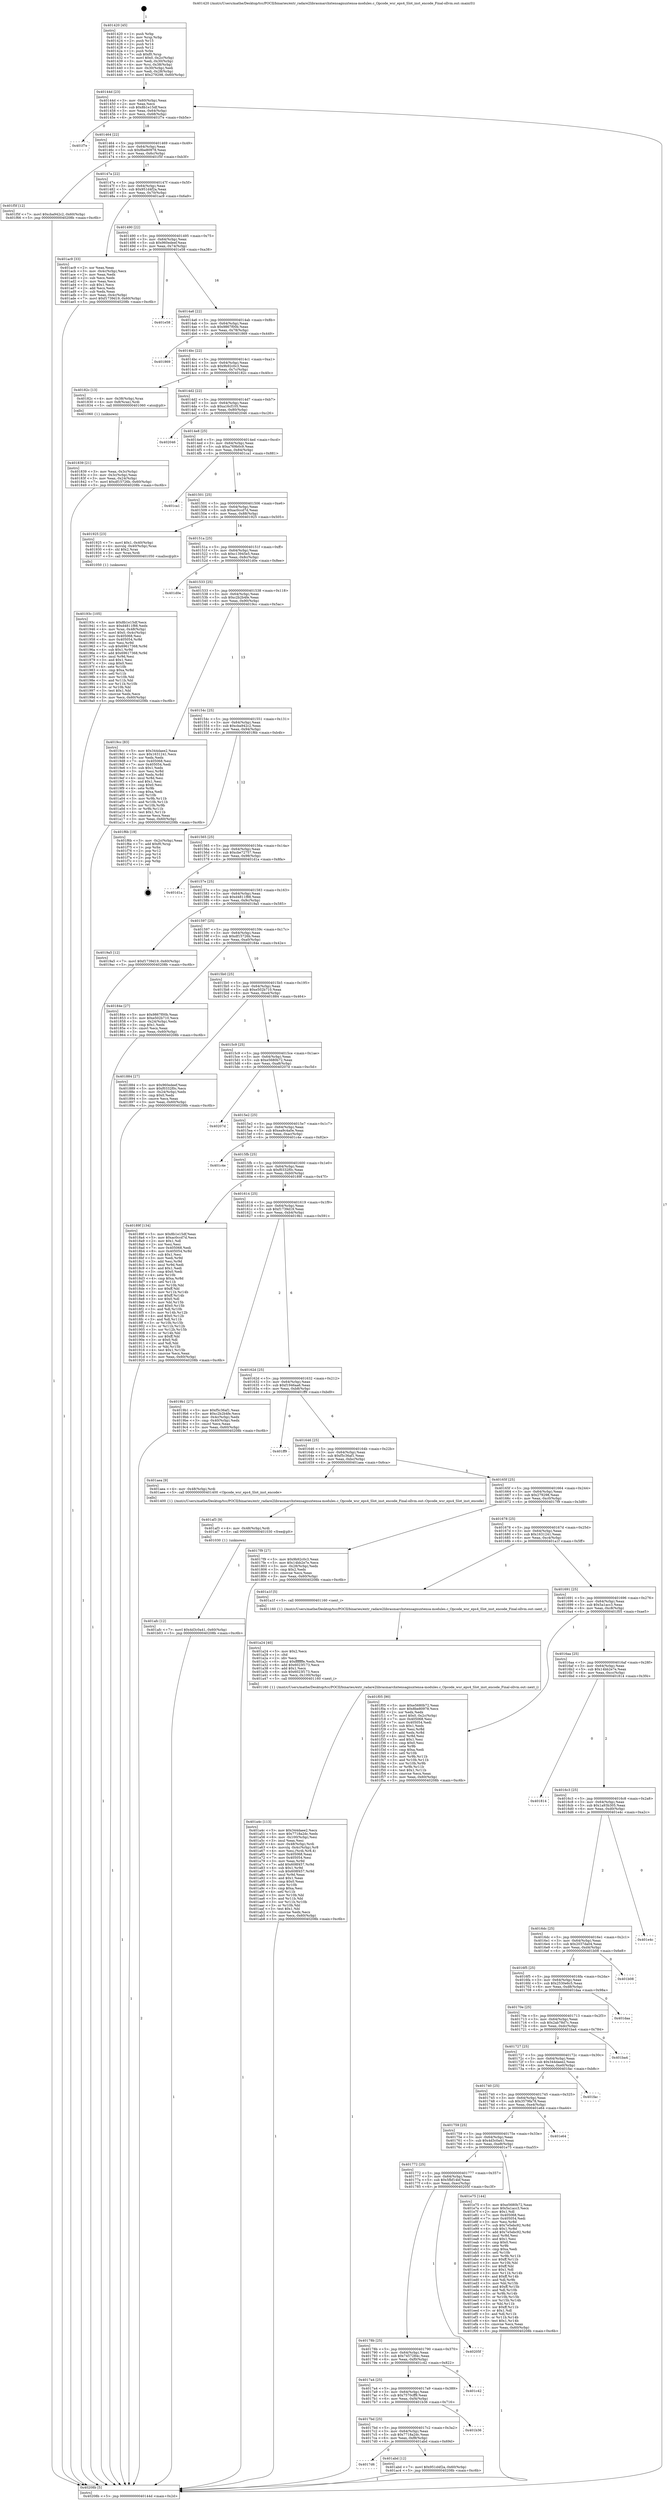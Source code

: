 digraph "0x401420" {
  label = "0x401420 (/mnt/c/Users/mathe/Desktop/tcc/POCII/binaries/extr_radare2librasmarchxtensagnuxtensa-modules.c_Opcode_wsr_eps4_Slot_inst_encode_Final-ollvm.out::main(0))"
  labelloc = "t"
  node[shape=record]

  Entry [label="",width=0.3,height=0.3,shape=circle,fillcolor=black,style=filled]
  "0x40144d" [label="{
     0x40144d [23]\l
     | [instrs]\l
     &nbsp;&nbsp;0x40144d \<+3\>: mov -0x60(%rbp),%eax\l
     &nbsp;&nbsp;0x401450 \<+2\>: mov %eax,%ecx\l
     &nbsp;&nbsp;0x401452 \<+6\>: sub $0x8b1e15df,%ecx\l
     &nbsp;&nbsp;0x401458 \<+3\>: mov %eax,-0x64(%rbp)\l
     &nbsp;&nbsp;0x40145b \<+3\>: mov %ecx,-0x68(%rbp)\l
     &nbsp;&nbsp;0x40145e \<+6\>: je 0000000000401f7e \<main+0xb5e\>\l
  }"]
  "0x401f7e" [label="{
     0x401f7e\l
  }", style=dashed]
  "0x401464" [label="{
     0x401464 [22]\l
     | [instrs]\l
     &nbsp;&nbsp;0x401464 \<+5\>: jmp 0000000000401469 \<main+0x49\>\l
     &nbsp;&nbsp;0x401469 \<+3\>: mov -0x64(%rbp),%eax\l
     &nbsp;&nbsp;0x40146c \<+5\>: sub $0x8be80978,%eax\l
     &nbsp;&nbsp;0x401471 \<+3\>: mov %eax,-0x6c(%rbp)\l
     &nbsp;&nbsp;0x401474 \<+6\>: je 0000000000401f5f \<main+0xb3f\>\l
  }"]
  Exit [label="",width=0.3,height=0.3,shape=circle,fillcolor=black,style=filled,peripheries=2]
  "0x401f5f" [label="{
     0x401f5f [12]\l
     | [instrs]\l
     &nbsp;&nbsp;0x401f5f \<+7\>: movl $0xcba942c2,-0x60(%rbp)\l
     &nbsp;&nbsp;0x401f66 \<+5\>: jmp 000000000040208b \<main+0xc6b\>\l
  }"]
  "0x40147a" [label="{
     0x40147a [22]\l
     | [instrs]\l
     &nbsp;&nbsp;0x40147a \<+5\>: jmp 000000000040147f \<main+0x5f\>\l
     &nbsp;&nbsp;0x40147f \<+3\>: mov -0x64(%rbp),%eax\l
     &nbsp;&nbsp;0x401482 \<+5\>: sub $0x951d4f2a,%eax\l
     &nbsp;&nbsp;0x401487 \<+3\>: mov %eax,-0x70(%rbp)\l
     &nbsp;&nbsp;0x40148a \<+6\>: je 0000000000401ac9 \<main+0x6a9\>\l
  }"]
  "0x401afc" [label="{
     0x401afc [12]\l
     | [instrs]\l
     &nbsp;&nbsp;0x401afc \<+7\>: movl $0x4d3c0a41,-0x60(%rbp)\l
     &nbsp;&nbsp;0x401b03 \<+5\>: jmp 000000000040208b \<main+0xc6b\>\l
  }"]
  "0x401ac9" [label="{
     0x401ac9 [33]\l
     | [instrs]\l
     &nbsp;&nbsp;0x401ac9 \<+2\>: xor %eax,%eax\l
     &nbsp;&nbsp;0x401acb \<+3\>: mov -0x4c(%rbp),%ecx\l
     &nbsp;&nbsp;0x401ace \<+2\>: mov %eax,%edx\l
     &nbsp;&nbsp;0x401ad0 \<+2\>: sub %ecx,%edx\l
     &nbsp;&nbsp;0x401ad2 \<+2\>: mov %eax,%ecx\l
     &nbsp;&nbsp;0x401ad4 \<+3\>: sub $0x1,%ecx\l
     &nbsp;&nbsp;0x401ad7 \<+2\>: add %ecx,%edx\l
     &nbsp;&nbsp;0x401ad9 \<+2\>: sub %edx,%eax\l
     &nbsp;&nbsp;0x401adb \<+3\>: mov %eax,-0x4c(%rbp)\l
     &nbsp;&nbsp;0x401ade \<+7\>: movl $0xf1739d19,-0x60(%rbp)\l
     &nbsp;&nbsp;0x401ae5 \<+5\>: jmp 000000000040208b \<main+0xc6b\>\l
  }"]
  "0x401490" [label="{
     0x401490 [22]\l
     | [instrs]\l
     &nbsp;&nbsp;0x401490 \<+5\>: jmp 0000000000401495 \<main+0x75\>\l
     &nbsp;&nbsp;0x401495 \<+3\>: mov -0x64(%rbp),%eax\l
     &nbsp;&nbsp;0x401498 \<+5\>: sub $0x960edeef,%eax\l
     &nbsp;&nbsp;0x40149d \<+3\>: mov %eax,-0x74(%rbp)\l
     &nbsp;&nbsp;0x4014a0 \<+6\>: je 0000000000401e58 \<main+0xa38\>\l
  }"]
  "0x401af3" [label="{
     0x401af3 [9]\l
     | [instrs]\l
     &nbsp;&nbsp;0x401af3 \<+4\>: mov -0x48(%rbp),%rdi\l
     &nbsp;&nbsp;0x401af7 \<+5\>: call 0000000000401030 \<free@plt\>\l
     | [calls]\l
     &nbsp;&nbsp;0x401030 \{1\} (unknown)\l
  }"]
  "0x401e58" [label="{
     0x401e58\l
  }", style=dashed]
  "0x4014a6" [label="{
     0x4014a6 [22]\l
     | [instrs]\l
     &nbsp;&nbsp;0x4014a6 \<+5\>: jmp 00000000004014ab \<main+0x8b\>\l
     &nbsp;&nbsp;0x4014ab \<+3\>: mov -0x64(%rbp),%eax\l
     &nbsp;&nbsp;0x4014ae \<+5\>: sub $0x9867f00b,%eax\l
     &nbsp;&nbsp;0x4014b3 \<+3\>: mov %eax,-0x78(%rbp)\l
     &nbsp;&nbsp;0x4014b6 \<+6\>: je 0000000000401869 \<main+0x449\>\l
  }"]
  "0x4017d6" [label="{
     0x4017d6\l
  }", style=dashed]
  "0x401869" [label="{
     0x401869\l
  }", style=dashed]
  "0x4014bc" [label="{
     0x4014bc [22]\l
     | [instrs]\l
     &nbsp;&nbsp;0x4014bc \<+5\>: jmp 00000000004014c1 \<main+0xa1\>\l
     &nbsp;&nbsp;0x4014c1 \<+3\>: mov -0x64(%rbp),%eax\l
     &nbsp;&nbsp;0x4014c4 \<+5\>: sub $0x9b92c0c3,%eax\l
     &nbsp;&nbsp;0x4014c9 \<+3\>: mov %eax,-0x7c(%rbp)\l
     &nbsp;&nbsp;0x4014cc \<+6\>: je 000000000040182c \<main+0x40c\>\l
  }"]
  "0x401abd" [label="{
     0x401abd [12]\l
     | [instrs]\l
     &nbsp;&nbsp;0x401abd \<+7\>: movl $0x951d4f2a,-0x60(%rbp)\l
     &nbsp;&nbsp;0x401ac4 \<+5\>: jmp 000000000040208b \<main+0xc6b\>\l
  }"]
  "0x40182c" [label="{
     0x40182c [13]\l
     | [instrs]\l
     &nbsp;&nbsp;0x40182c \<+4\>: mov -0x38(%rbp),%rax\l
     &nbsp;&nbsp;0x401830 \<+4\>: mov 0x8(%rax),%rdi\l
     &nbsp;&nbsp;0x401834 \<+5\>: call 0000000000401060 \<atoi@plt\>\l
     | [calls]\l
     &nbsp;&nbsp;0x401060 \{1\} (unknown)\l
  }"]
  "0x4014d2" [label="{
     0x4014d2 [22]\l
     | [instrs]\l
     &nbsp;&nbsp;0x4014d2 \<+5\>: jmp 00000000004014d7 \<main+0xb7\>\l
     &nbsp;&nbsp;0x4014d7 \<+3\>: mov -0x64(%rbp),%eax\l
     &nbsp;&nbsp;0x4014da \<+5\>: sub $0xa16cf105,%eax\l
     &nbsp;&nbsp;0x4014df \<+3\>: mov %eax,-0x80(%rbp)\l
     &nbsp;&nbsp;0x4014e2 \<+6\>: je 0000000000402046 \<main+0xc26\>\l
  }"]
  "0x4017bd" [label="{
     0x4017bd [25]\l
     | [instrs]\l
     &nbsp;&nbsp;0x4017bd \<+5\>: jmp 00000000004017c2 \<main+0x3a2\>\l
     &nbsp;&nbsp;0x4017c2 \<+3\>: mov -0x64(%rbp),%eax\l
     &nbsp;&nbsp;0x4017c5 \<+5\>: sub $0x7718a2dc,%eax\l
     &nbsp;&nbsp;0x4017ca \<+6\>: mov %eax,-0xf8(%rbp)\l
     &nbsp;&nbsp;0x4017d0 \<+6\>: je 0000000000401abd \<main+0x69d\>\l
  }"]
  "0x402046" [label="{
     0x402046\l
  }", style=dashed]
  "0x4014e8" [label="{
     0x4014e8 [25]\l
     | [instrs]\l
     &nbsp;&nbsp;0x4014e8 \<+5\>: jmp 00000000004014ed \<main+0xcd\>\l
     &nbsp;&nbsp;0x4014ed \<+3\>: mov -0x64(%rbp),%eax\l
     &nbsp;&nbsp;0x4014f0 \<+5\>: sub $0xa769b0c9,%eax\l
     &nbsp;&nbsp;0x4014f5 \<+6\>: mov %eax,-0x84(%rbp)\l
     &nbsp;&nbsp;0x4014fb \<+6\>: je 0000000000401ca1 \<main+0x881\>\l
  }"]
  "0x401b36" [label="{
     0x401b36\l
  }", style=dashed]
  "0x401ca1" [label="{
     0x401ca1\l
  }", style=dashed]
  "0x401501" [label="{
     0x401501 [25]\l
     | [instrs]\l
     &nbsp;&nbsp;0x401501 \<+5\>: jmp 0000000000401506 \<main+0xe6\>\l
     &nbsp;&nbsp;0x401506 \<+3\>: mov -0x64(%rbp),%eax\l
     &nbsp;&nbsp;0x401509 \<+5\>: sub $0xac0ccd7d,%eax\l
     &nbsp;&nbsp;0x40150e \<+6\>: mov %eax,-0x88(%rbp)\l
     &nbsp;&nbsp;0x401514 \<+6\>: je 0000000000401925 \<main+0x505\>\l
  }"]
  "0x4017a4" [label="{
     0x4017a4 [25]\l
     | [instrs]\l
     &nbsp;&nbsp;0x4017a4 \<+5\>: jmp 00000000004017a9 \<main+0x389\>\l
     &nbsp;&nbsp;0x4017a9 \<+3\>: mov -0x64(%rbp),%eax\l
     &nbsp;&nbsp;0x4017ac \<+5\>: sub $0x7570cff9,%eax\l
     &nbsp;&nbsp;0x4017b1 \<+6\>: mov %eax,-0xf4(%rbp)\l
     &nbsp;&nbsp;0x4017b7 \<+6\>: je 0000000000401b36 \<main+0x716\>\l
  }"]
  "0x401925" [label="{
     0x401925 [23]\l
     | [instrs]\l
     &nbsp;&nbsp;0x401925 \<+7\>: movl $0x1,-0x40(%rbp)\l
     &nbsp;&nbsp;0x40192c \<+4\>: movslq -0x40(%rbp),%rax\l
     &nbsp;&nbsp;0x401930 \<+4\>: shl $0x2,%rax\l
     &nbsp;&nbsp;0x401934 \<+3\>: mov %rax,%rdi\l
     &nbsp;&nbsp;0x401937 \<+5\>: call 0000000000401050 \<malloc@plt\>\l
     | [calls]\l
     &nbsp;&nbsp;0x401050 \{1\} (unknown)\l
  }"]
  "0x40151a" [label="{
     0x40151a [25]\l
     | [instrs]\l
     &nbsp;&nbsp;0x40151a \<+5\>: jmp 000000000040151f \<main+0xff\>\l
     &nbsp;&nbsp;0x40151f \<+3\>: mov -0x64(%rbp),%eax\l
     &nbsp;&nbsp;0x401522 \<+5\>: sub $0xc13945e5,%eax\l
     &nbsp;&nbsp;0x401527 \<+6\>: mov %eax,-0x8c(%rbp)\l
     &nbsp;&nbsp;0x40152d \<+6\>: je 0000000000401d0e \<main+0x8ee\>\l
  }"]
  "0x401c42" [label="{
     0x401c42\l
  }", style=dashed]
  "0x401d0e" [label="{
     0x401d0e\l
  }", style=dashed]
  "0x401533" [label="{
     0x401533 [25]\l
     | [instrs]\l
     &nbsp;&nbsp;0x401533 \<+5\>: jmp 0000000000401538 \<main+0x118\>\l
     &nbsp;&nbsp;0x401538 \<+3\>: mov -0x64(%rbp),%eax\l
     &nbsp;&nbsp;0x40153b \<+5\>: sub $0xc2b2b4fe,%eax\l
     &nbsp;&nbsp;0x401540 \<+6\>: mov %eax,-0x90(%rbp)\l
     &nbsp;&nbsp;0x401546 \<+6\>: je 00000000004019cc \<main+0x5ac\>\l
  }"]
  "0x40178b" [label="{
     0x40178b [25]\l
     | [instrs]\l
     &nbsp;&nbsp;0x40178b \<+5\>: jmp 0000000000401790 \<main+0x370\>\l
     &nbsp;&nbsp;0x401790 \<+3\>: mov -0x64(%rbp),%eax\l
     &nbsp;&nbsp;0x401793 \<+5\>: sub $0x7457284c,%eax\l
     &nbsp;&nbsp;0x401798 \<+6\>: mov %eax,-0xf0(%rbp)\l
     &nbsp;&nbsp;0x40179e \<+6\>: je 0000000000401c42 \<main+0x822\>\l
  }"]
  "0x4019cc" [label="{
     0x4019cc [83]\l
     | [instrs]\l
     &nbsp;&nbsp;0x4019cc \<+5\>: mov $0x344daee2,%eax\l
     &nbsp;&nbsp;0x4019d1 \<+5\>: mov $0x1631241,%ecx\l
     &nbsp;&nbsp;0x4019d6 \<+2\>: xor %edx,%edx\l
     &nbsp;&nbsp;0x4019d8 \<+7\>: mov 0x405068,%esi\l
     &nbsp;&nbsp;0x4019df \<+7\>: mov 0x405054,%edi\l
     &nbsp;&nbsp;0x4019e6 \<+3\>: sub $0x1,%edx\l
     &nbsp;&nbsp;0x4019e9 \<+3\>: mov %esi,%r8d\l
     &nbsp;&nbsp;0x4019ec \<+3\>: add %edx,%r8d\l
     &nbsp;&nbsp;0x4019ef \<+4\>: imul %r8d,%esi\l
     &nbsp;&nbsp;0x4019f3 \<+3\>: and $0x1,%esi\l
     &nbsp;&nbsp;0x4019f6 \<+3\>: cmp $0x0,%esi\l
     &nbsp;&nbsp;0x4019f9 \<+4\>: sete %r9b\l
     &nbsp;&nbsp;0x4019fd \<+3\>: cmp $0xa,%edi\l
     &nbsp;&nbsp;0x401a00 \<+4\>: setl %r10b\l
     &nbsp;&nbsp;0x401a04 \<+3\>: mov %r9b,%r11b\l
     &nbsp;&nbsp;0x401a07 \<+3\>: and %r10b,%r11b\l
     &nbsp;&nbsp;0x401a0a \<+3\>: xor %r10b,%r9b\l
     &nbsp;&nbsp;0x401a0d \<+3\>: or %r9b,%r11b\l
     &nbsp;&nbsp;0x401a10 \<+4\>: test $0x1,%r11b\l
     &nbsp;&nbsp;0x401a14 \<+3\>: cmovne %ecx,%eax\l
     &nbsp;&nbsp;0x401a17 \<+3\>: mov %eax,-0x60(%rbp)\l
     &nbsp;&nbsp;0x401a1a \<+5\>: jmp 000000000040208b \<main+0xc6b\>\l
  }"]
  "0x40154c" [label="{
     0x40154c [25]\l
     | [instrs]\l
     &nbsp;&nbsp;0x40154c \<+5\>: jmp 0000000000401551 \<main+0x131\>\l
     &nbsp;&nbsp;0x401551 \<+3\>: mov -0x64(%rbp),%eax\l
     &nbsp;&nbsp;0x401554 \<+5\>: sub $0xcba942c2,%eax\l
     &nbsp;&nbsp;0x401559 \<+6\>: mov %eax,-0x94(%rbp)\l
     &nbsp;&nbsp;0x40155f \<+6\>: je 0000000000401f6b \<main+0xb4b\>\l
  }"]
  "0x40205f" [label="{
     0x40205f\l
  }", style=dashed]
  "0x401f6b" [label="{
     0x401f6b [19]\l
     | [instrs]\l
     &nbsp;&nbsp;0x401f6b \<+3\>: mov -0x2c(%rbp),%eax\l
     &nbsp;&nbsp;0x401f6e \<+7\>: add $0xf0,%rsp\l
     &nbsp;&nbsp;0x401f75 \<+1\>: pop %rbx\l
     &nbsp;&nbsp;0x401f76 \<+2\>: pop %r12\l
     &nbsp;&nbsp;0x401f78 \<+2\>: pop %r14\l
     &nbsp;&nbsp;0x401f7a \<+2\>: pop %r15\l
     &nbsp;&nbsp;0x401f7c \<+1\>: pop %rbp\l
     &nbsp;&nbsp;0x401f7d \<+1\>: ret\l
  }"]
  "0x401565" [label="{
     0x401565 [25]\l
     | [instrs]\l
     &nbsp;&nbsp;0x401565 \<+5\>: jmp 000000000040156a \<main+0x14a\>\l
     &nbsp;&nbsp;0x40156a \<+3\>: mov -0x64(%rbp),%eax\l
     &nbsp;&nbsp;0x40156d \<+5\>: sub $0xcbe72757,%eax\l
     &nbsp;&nbsp;0x401572 \<+6\>: mov %eax,-0x98(%rbp)\l
     &nbsp;&nbsp;0x401578 \<+6\>: je 0000000000401d1a \<main+0x8fa\>\l
  }"]
  "0x401772" [label="{
     0x401772 [25]\l
     | [instrs]\l
     &nbsp;&nbsp;0x401772 \<+5\>: jmp 0000000000401777 \<main+0x357\>\l
     &nbsp;&nbsp;0x401777 \<+3\>: mov -0x64(%rbp),%eax\l
     &nbsp;&nbsp;0x40177a \<+5\>: sub $0x5fbf14bf,%eax\l
     &nbsp;&nbsp;0x40177f \<+6\>: mov %eax,-0xec(%rbp)\l
     &nbsp;&nbsp;0x401785 \<+6\>: je 000000000040205f \<main+0xc3f\>\l
  }"]
  "0x401d1a" [label="{
     0x401d1a\l
  }", style=dashed]
  "0x40157e" [label="{
     0x40157e [25]\l
     | [instrs]\l
     &nbsp;&nbsp;0x40157e \<+5\>: jmp 0000000000401583 \<main+0x163\>\l
     &nbsp;&nbsp;0x401583 \<+3\>: mov -0x64(%rbp),%eax\l
     &nbsp;&nbsp;0x401586 \<+5\>: sub $0xd4811f88,%eax\l
     &nbsp;&nbsp;0x40158b \<+6\>: mov %eax,-0x9c(%rbp)\l
     &nbsp;&nbsp;0x401591 \<+6\>: je 00000000004019a5 \<main+0x585\>\l
  }"]
  "0x401e75" [label="{
     0x401e75 [144]\l
     | [instrs]\l
     &nbsp;&nbsp;0x401e75 \<+5\>: mov $0xe5680b72,%eax\l
     &nbsp;&nbsp;0x401e7a \<+5\>: mov $0x5a1acc3,%ecx\l
     &nbsp;&nbsp;0x401e7f \<+2\>: mov $0x1,%dl\l
     &nbsp;&nbsp;0x401e81 \<+7\>: mov 0x405068,%esi\l
     &nbsp;&nbsp;0x401e88 \<+7\>: mov 0x405054,%edi\l
     &nbsp;&nbsp;0x401e8f \<+3\>: mov %esi,%r8d\l
     &nbsp;&nbsp;0x401e92 \<+7\>: sub $0x7e5ebc92,%r8d\l
     &nbsp;&nbsp;0x401e99 \<+4\>: sub $0x1,%r8d\l
     &nbsp;&nbsp;0x401e9d \<+7\>: add $0x7e5ebc92,%r8d\l
     &nbsp;&nbsp;0x401ea4 \<+4\>: imul %r8d,%esi\l
     &nbsp;&nbsp;0x401ea8 \<+3\>: and $0x1,%esi\l
     &nbsp;&nbsp;0x401eab \<+3\>: cmp $0x0,%esi\l
     &nbsp;&nbsp;0x401eae \<+4\>: sete %r9b\l
     &nbsp;&nbsp;0x401eb2 \<+3\>: cmp $0xa,%edi\l
     &nbsp;&nbsp;0x401eb5 \<+4\>: setl %r10b\l
     &nbsp;&nbsp;0x401eb9 \<+3\>: mov %r9b,%r11b\l
     &nbsp;&nbsp;0x401ebc \<+4\>: xor $0xff,%r11b\l
     &nbsp;&nbsp;0x401ec0 \<+3\>: mov %r10b,%bl\l
     &nbsp;&nbsp;0x401ec3 \<+3\>: xor $0xff,%bl\l
     &nbsp;&nbsp;0x401ec6 \<+3\>: xor $0x1,%dl\l
     &nbsp;&nbsp;0x401ec9 \<+3\>: mov %r11b,%r14b\l
     &nbsp;&nbsp;0x401ecc \<+4\>: and $0xff,%r14b\l
     &nbsp;&nbsp;0x401ed0 \<+3\>: and %dl,%r9b\l
     &nbsp;&nbsp;0x401ed3 \<+3\>: mov %bl,%r15b\l
     &nbsp;&nbsp;0x401ed6 \<+4\>: and $0xff,%r15b\l
     &nbsp;&nbsp;0x401eda \<+3\>: and %dl,%r10b\l
     &nbsp;&nbsp;0x401edd \<+3\>: or %r9b,%r14b\l
     &nbsp;&nbsp;0x401ee0 \<+3\>: or %r10b,%r15b\l
     &nbsp;&nbsp;0x401ee3 \<+3\>: xor %r15b,%r14b\l
     &nbsp;&nbsp;0x401ee6 \<+3\>: or %bl,%r11b\l
     &nbsp;&nbsp;0x401ee9 \<+4\>: xor $0xff,%r11b\l
     &nbsp;&nbsp;0x401eed \<+3\>: or $0x1,%dl\l
     &nbsp;&nbsp;0x401ef0 \<+3\>: and %dl,%r11b\l
     &nbsp;&nbsp;0x401ef3 \<+3\>: or %r11b,%r14b\l
     &nbsp;&nbsp;0x401ef6 \<+4\>: test $0x1,%r14b\l
     &nbsp;&nbsp;0x401efa \<+3\>: cmovne %ecx,%eax\l
     &nbsp;&nbsp;0x401efd \<+3\>: mov %eax,-0x60(%rbp)\l
     &nbsp;&nbsp;0x401f00 \<+5\>: jmp 000000000040208b \<main+0xc6b\>\l
  }"]
  "0x4019a5" [label="{
     0x4019a5 [12]\l
     | [instrs]\l
     &nbsp;&nbsp;0x4019a5 \<+7\>: movl $0xf1739d19,-0x60(%rbp)\l
     &nbsp;&nbsp;0x4019ac \<+5\>: jmp 000000000040208b \<main+0xc6b\>\l
  }"]
  "0x401597" [label="{
     0x401597 [25]\l
     | [instrs]\l
     &nbsp;&nbsp;0x401597 \<+5\>: jmp 000000000040159c \<main+0x17c\>\l
     &nbsp;&nbsp;0x40159c \<+3\>: mov -0x64(%rbp),%eax\l
     &nbsp;&nbsp;0x40159f \<+5\>: sub $0xdf15726b,%eax\l
     &nbsp;&nbsp;0x4015a4 \<+6\>: mov %eax,-0xa0(%rbp)\l
     &nbsp;&nbsp;0x4015aa \<+6\>: je 000000000040184e \<main+0x42e\>\l
  }"]
  "0x401759" [label="{
     0x401759 [25]\l
     | [instrs]\l
     &nbsp;&nbsp;0x401759 \<+5\>: jmp 000000000040175e \<main+0x33e\>\l
     &nbsp;&nbsp;0x40175e \<+3\>: mov -0x64(%rbp),%eax\l
     &nbsp;&nbsp;0x401761 \<+5\>: sub $0x4d3c0a41,%eax\l
     &nbsp;&nbsp;0x401766 \<+6\>: mov %eax,-0xe8(%rbp)\l
     &nbsp;&nbsp;0x40176c \<+6\>: je 0000000000401e75 \<main+0xa55\>\l
  }"]
  "0x40184e" [label="{
     0x40184e [27]\l
     | [instrs]\l
     &nbsp;&nbsp;0x40184e \<+5\>: mov $0x9867f00b,%eax\l
     &nbsp;&nbsp;0x401853 \<+5\>: mov $0xe502b710,%ecx\l
     &nbsp;&nbsp;0x401858 \<+3\>: mov -0x24(%rbp),%edx\l
     &nbsp;&nbsp;0x40185b \<+3\>: cmp $0x1,%edx\l
     &nbsp;&nbsp;0x40185e \<+3\>: cmovl %ecx,%eax\l
     &nbsp;&nbsp;0x401861 \<+3\>: mov %eax,-0x60(%rbp)\l
     &nbsp;&nbsp;0x401864 \<+5\>: jmp 000000000040208b \<main+0xc6b\>\l
  }"]
  "0x4015b0" [label="{
     0x4015b0 [25]\l
     | [instrs]\l
     &nbsp;&nbsp;0x4015b0 \<+5\>: jmp 00000000004015b5 \<main+0x195\>\l
     &nbsp;&nbsp;0x4015b5 \<+3\>: mov -0x64(%rbp),%eax\l
     &nbsp;&nbsp;0x4015b8 \<+5\>: sub $0xe502b710,%eax\l
     &nbsp;&nbsp;0x4015bd \<+6\>: mov %eax,-0xa4(%rbp)\l
     &nbsp;&nbsp;0x4015c3 \<+6\>: je 0000000000401884 \<main+0x464\>\l
  }"]
  "0x401e64" [label="{
     0x401e64\l
  }", style=dashed]
  "0x401884" [label="{
     0x401884 [27]\l
     | [instrs]\l
     &nbsp;&nbsp;0x401884 \<+5\>: mov $0x960edeef,%eax\l
     &nbsp;&nbsp;0x401889 \<+5\>: mov $0xf0332f0c,%ecx\l
     &nbsp;&nbsp;0x40188e \<+3\>: mov -0x24(%rbp),%edx\l
     &nbsp;&nbsp;0x401891 \<+3\>: cmp $0x0,%edx\l
     &nbsp;&nbsp;0x401894 \<+3\>: cmove %ecx,%eax\l
     &nbsp;&nbsp;0x401897 \<+3\>: mov %eax,-0x60(%rbp)\l
     &nbsp;&nbsp;0x40189a \<+5\>: jmp 000000000040208b \<main+0xc6b\>\l
  }"]
  "0x4015c9" [label="{
     0x4015c9 [25]\l
     | [instrs]\l
     &nbsp;&nbsp;0x4015c9 \<+5\>: jmp 00000000004015ce \<main+0x1ae\>\l
     &nbsp;&nbsp;0x4015ce \<+3\>: mov -0x64(%rbp),%eax\l
     &nbsp;&nbsp;0x4015d1 \<+5\>: sub $0xe5680b72,%eax\l
     &nbsp;&nbsp;0x4015d6 \<+6\>: mov %eax,-0xa8(%rbp)\l
     &nbsp;&nbsp;0x4015dc \<+6\>: je 000000000040207d \<main+0xc5d\>\l
  }"]
  "0x401740" [label="{
     0x401740 [25]\l
     | [instrs]\l
     &nbsp;&nbsp;0x401740 \<+5\>: jmp 0000000000401745 \<main+0x325\>\l
     &nbsp;&nbsp;0x401745 \<+3\>: mov -0x64(%rbp),%eax\l
     &nbsp;&nbsp;0x401748 \<+5\>: sub $0x3579fa78,%eax\l
     &nbsp;&nbsp;0x40174d \<+6\>: mov %eax,-0xe4(%rbp)\l
     &nbsp;&nbsp;0x401753 \<+6\>: je 0000000000401e64 \<main+0xa44\>\l
  }"]
  "0x40207d" [label="{
     0x40207d\l
  }", style=dashed]
  "0x4015e2" [label="{
     0x4015e2 [25]\l
     | [instrs]\l
     &nbsp;&nbsp;0x4015e2 \<+5\>: jmp 00000000004015e7 \<main+0x1c7\>\l
     &nbsp;&nbsp;0x4015e7 \<+3\>: mov -0x64(%rbp),%eax\l
     &nbsp;&nbsp;0x4015ea \<+5\>: sub $0xea9c4a0e,%eax\l
     &nbsp;&nbsp;0x4015ef \<+6\>: mov %eax,-0xac(%rbp)\l
     &nbsp;&nbsp;0x4015f5 \<+6\>: je 0000000000401c4e \<main+0x82e\>\l
  }"]
  "0x401fac" [label="{
     0x401fac\l
  }", style=dashed]
  "0x401c4e" [label="{
     0x401c4e\l
  }", style=dashed]
  "0x4015fb" [label="{
     0x4015fb [25]\l
     | [instrs]\l
     &nbsp;&nbsp;0x4015fb \<+5\>: jmp 0000000000401600 \<main+0x1e0\>\l
     &nbsp;&nbsp;0x401600 \<+3\>: mov -0x64(%rbp),%eax\l
     &nbsp;&nbsp;0x401603 \<+5\>: sub $0xf0332f0c,%eax\l
     &nbsp;&nbsp;0x401608 \<+6\>: mov %eax,-0xb0(%rbp)\l
     &nbsp;&nbsp;0x40160e \<+6\>: je 000000000040189f \<main+0x47f\>\l
  }"]
  "0x401727" [label="{
     0x401727 [25]\l
     | [instrs]\l
     &nbsp;&nbsp;0x401727 \<+5\>: jmp 000000000040172c \<main+0x30c\>\l
     &nbsp;&nbsp;0x40172c \<+3\>: mov -0x64(%rbp),%eax\l
     &nbsp;&nbsp;0x40172f \<+5\>: sub $0x344daee2,%eax\l
     &nbsp;&nbsp;0x401734 \<+6\>: mov %eax,-0xe0(%rbp)\l
     &nbsp;&nbsp;0x40173a \<+6\>: je 0000000000401fac \<main+0xb8c\>\l
  }"]
  "0x40189f" [label="{
     0x40189f [134]\l
     | [instrs]\l
     &nbsp;&nbsp;0x40189f \<+5\>: mov $0x8b1e15df,%eax\l
     &nbsp;&nbsp;0x4018a4 \<+5\>: mov $0xac0ccd7d,%ecx\l
     &nbsp;&nbsp;0x4018a9 \<+2\>: mov $0x1,%dl\l
     &nbsp;&nbsp;0x4018ab \<+2\>: xor %esi,%esi\l
     &nbsp;&nbsp;0x4018ad \<+7\>: mov 0x405068,%edi\l
     &nbsp;&nbsp;0x4018b4 \<+8\>: mov 0x405054,%r8d\l
     &nbsp;&nbsp;0x4018bc \<+3\>: sub $0x1,%esi\l
     &nbsp;&nbsp;0x4018bf \<+3\>: mov %edi,%r9d\l
     &nbsp;&nbsp;0x4018c2 \<+3\>: add %esi,%r9d\l
     &nbsp;&nbsp;0x4018c5 \<+4\>: imul %r9d,%edi\l
     &nbsp;&nbsp;0x4018c9 \<+3\>: and $0x1,%edi\l
     &nbsp;&nbsp;0x4018cc \<+3\>: cmp $0x0,%edi\l
     &nbsp;&nbsp;0x4018cf \<+4\>: sete %r10b\l
     &nbsp;&nbsp;0x4018d3 \<+4\>: cmp $0xa,%r8d\l
     &nbsp;&nbsp;0x4018d7 \<+4\>: setl %r11b\l
     &nbsp;&nbsp;0x4018db \<+3\>: mov %r10b,%bl\l
     &nbsp;&nbsp;0x4018de \<+3\>: xor $0xff,%bl\l
     &nbsp;&nbsp;0x4018e1 \<+3\>: mov %r11b,%r14b\l
     &nbsp;&nbsp;0x4018e4 \<+4\>: xor $0xff,%r14b\l
     &nbsp;&nbsp;0x4018e8 \<+3\>: xor $0x0,%dl\l
     &nbsp;&nbsp;0x4018eb \<+3\>: mov %bl,%r15b\l
     &nbsp;&nbsp;0x4018ee \<+4\>: and $0x0,%r15b\l
     &nbsp;&nbsp;0x4018f2 \<+3\>: and %dl,%r10b\l
     &nbsp;&nbsp;0x4018f5 \<+3\>: mov %r14b,%r12b\l
     &nbsp;&nbsp;0x4018f8 \<+4\>: and $0x0,%r12b\l
     &nbsp;&nbsp;0x4018fc \<+3\>: and %dl,%r11b\l
     &nbsp;&nbsp;0x4018ff \<+3\>: or %r10b,%r15b\l
     &nbsp;&nbsp;0x401902 \<+3\>: or %r11b,%r12b\l
     &nbsp;&nbsp;0x401905 \<+3\>: xor %r12b,%r15b\l
     &nbsp;&nbsp;0x401908 \<+3\>: or %r14b,%bl\l
     &nbsp;&nbsp;0x40190b \<+3\>: xor $0xff,%bl\l
     &nbsp;&nbsp;0x40190e \<+3\>: or $0x0,%dl\l
     &nbsp;&nbsp;0x401911 \<+2\>: and %dl,%bl\l
     &nbsp;&nbsp;0x401913 \<+3\>: or %bl,%r15b\l
     &nbsp;&nbsp;0x401916 \<+4\>: test $0x1,%r15b\l
     &nbsp;&nbsp;0x40191a \<+3\>: cmovne %ecx,%eax\l
     &nbsp;&nbsp;0x40191d \<+3\>: mov %eax,-0x60(%rbp)\l
     &nbsp;&nbsp;0x401920 \<+5\>: jmp 000000000040208b \<main+0xc6b\>\l
  }"]
  "0x401614" [label="{
     0x401614 [25]\l
     | [instrs]\l
     &nbsp;&nbsp;0x401614 \<+5\>: jmp 0000000000401619 \<main+0x1f9\>\l
     &nbsp;&nbsp;0x401619 \<+3\>: mov -0x64(%rbp),%eax\l
     &nbsp;&nbsp;0x40161c \<+5\>: sub $0xf1739d19,%eax\l
     &nbsp;&nbsp;0x401621 \<+6\>: mov %eax,-0xb4(%rbp)\l
     &nbsp;&nbsp;0x401627 \<+6\>: je 00000000004019b1 \<main+0x591\>\l
  }"]
  "0x401ba4" [label="{
     0x401ba4\l
  }", style=dashed]
  "0x4019b1" [label="{
     0x4019b1 [27]\l
     | [instrs]\l
     &nbsp;&nbsp;0x4019b1 \<+5\>: mov $0xf5c36af1,%eax\l
     &nbsp;&nbsp;0x4019b6 \<+5\>: mov $0xc2b2b4fe,%ecx\l
     &nbsp;&nbsp;0x4019bb \<+3\>: mov -0x4c(%rbp),%edx\l
     &nbsp;&nbsp;0x4019be \<+3\>: cmp -0x40(%rbp),%edx\l
     &nbsp;&nbsp;0x4019c1 \<+3\>: cmovl %ecx,%eax\l
     &nbsp;&nbsp;0x4019c4 \<+3\>: mov %eax,-0x60(%rbp)\l
     &nbsp;&nbsp;0x4019c7 \<+5\>: jmp 000000000040208b \<main+0xc6b\>\l
  }"]
  "0x40162d" [label="{
     0x40162d [25]\l
     | [instrs]\l
     &nbsp;&nbsp;0x40162d \<+5\>: jmp 0000000000401632 \<main+0x212\>\l
     &nbsp;&nbsp;0x401632 \<+3\>: mov -0x64(%rbp),%eax\l
     &nbsp;&nbsp;0x401635 \<+5\>: sub $0xf1946aa6,%eax\l
     &nbsp;&nbsp;0x40163a \<+6\>: mov %eax,-0xb8(%rbp)\l
     &nbsp;&nbsp;0x401640 \<+6\>: je 0000000000401ff9 \<main+0xbd9\>\l
  }"]
  "0x40170e" [label="{
     0x40170e [25]\l
     | [instrs]\l
     &nbsp;&nbsp;0x40170e \<+5\>: jmp 0000000000401713 \<main+0x2f3\>\l
     &nbsp;&nbsp;0x401713 \<+3\>: mov -0x64(%rbp),%eax\l
     &nbsp;&nbsp;0x401716 \<+5\>: sub $0x2ab78d7c,%eax\l
     &nbsp;&nbsp;0x40171b \<+6\>: mov %eax,-0xdc(%rbp)\l
     &nbsp;&nbsp;0x401721 \<+6\>: je 0000000000401ba4 \<main+0x784\>\l
  }"]
  "0x401ff9" [label="{
     0x401ff9\l
  }", style=dashed]
  "0x401646" [label="{
     0x401646 [25]\l
     | [instrs]\l
     &nbsp;&nbsp;0x401646 \<+5\>: jmp 000000000040164b \<main+0x22b\>\l
     &nbsp;&nbsp;0x40164b \<+3\>: mov -0x64(%rbp),%eax\l
     &nbsp;&nbsp;0x40164e \<+5\>: sub $0xf5c36af1,%eax\l
     &nbsp;&nbsp;0x401653 \<+6\>: mov %eax,-0xbc(%rbp)\l
     &nbsp;&nbsp;0x401659 \<+6\>: je 0000000000401aea \<main+0x6ca\>\l
  }"]
  "0x401daa" [label="{
     0x401daa\l
  }", style=dashed]
  "0x401aea" [label="{
     0x401aea [9]\l
     | [instrs]\l
     &nbsp;&nbsp;0x401aea \<+4\>: mov -0x48(%rbp),%rdi\l
     &nbsp;&nbsp;0x401aee \<+5\>: call 0000000000401400 \<Opcode_wsr_eps4_Slot_inst_encode\>\l
     | [calls]\l
     &nbsp;&nbsp;0x401400 \{1\} (/mnt/c/Users/mathe/Desktop/tcc/POCII/binaries/extr_radare2librasmarchxtensagnuxtensa-modules.c_Opcode_wsr_eps4_Slot_inst_encode_Final-ollvm.out::Opcode_wsr_eps4_Slot_inst_encode)\l
  }"]
  "0x40165f" [label="{
     0x40165f [25]\l
     | [instrs]\l
     &nbsp;&nbsp;0x40165f \<+5\>: jmp 0000000000401664 \<main+0x244\>\l
     &nbsp;&nbsp;0x401664 \<+3\>: mov -0x64(%rbp),%eax\l
     &nbsp;&nbsp;0x401667 \<+5\>: sub $0x279298,%eax\l
     &nbsp;&nbsp;0x40166c \<+6\>: mov %eax,-0xc0(%rbp)\l
     &nbsp;&nbsp;0x401672 \<+6\>: je 00000000004017f9 \<main+0x3d9\>\l
  }"]
  "0x4016f5" [label="{
     0x4016f5 [25]\l
     | [instrs]\l
     &nbsp;&nbsp;0x4016f5 \<+5\>: jmp 00000000004016fa \<main+0x2da\>\l
     &nbsp;&nbsp;0x4016fa \<+3\>: mov -0x64(%rbp),%eax\l
     &nbsp;&nbsp;0x4016fd \<+5\>: sub $0x2530e6c5,%eax\l
     &nbsp;&nbsp;0x401702 \<+6\>: mov %eax,-0xd8(%rbp)\l
     &nbsp;&nbsp;0x401708 \<+6\>: je 0000000000401daa \<main+0x98a\>\l
  }"]
  "0x4017f9" [label="{
     0x4017f9 [27]\l
     | [instrs]\l
     &nbsp;&nbsp;0x4017f9 \<+5\>: mov $0x9b92c0c3,%eax\l
     &nbsp;&nbsp;0x4017fe \<+5\>: mov $0x14bb2e7e,%ecx\l
     &nbsp;&nbsp;0x401803 \<+3\>: mov -0x28(%rbp),%edx\l
     &nbsp;&nbsp;0x401806 \<+3\>: cmp $0x2,%edx\l
     &nbsp;&nbsp;0x401809 \<+3\>: cmovne %ecx,%eax\l
     &nbsp;&nbsp;0x40180c \<+3\>: mov %eax,-0x60(%rbp)\l
     &nbsp;&nbsp;0x40180f \<+5\>: jmp 000000000040208b \<main+0xc6b\>\l
  }"]
  "0x401678" [label="{
     0x401678 [25]\l
     | [instrs]\l
     &nbsp;&nbsp;0x401678 \<+5\>: jmp 000000000040167d \<main+0x25d\>\l
     &nbsp;&nbsp;0x40167d \<+3\>: mov -0x64(%rbp),%eax\l
     &nbsp;&nbsp;0x401680 \<+5\>: sub $0x1631241,%eax\l
     &nbsp;&nbsp;0x401685 \<+6\>: mov %eax,-0xc4(%rbp)\l
     &nbsp;&nbsp;0x40168b \<+6\>: je 0000000000401a1f \<main+0x5ff\>\l
  }"]
  "0x40208b" [label="{
     0x40208b [5]\l
     | [instrs]\l
     &nbsp;&nbsp;0x40208b \<+5\>: jmp 000000000040144d \<main+0x2d\>\l
  }"]
  "0x401420" [label="{
     0x401420 [45]\l
     | [instrs]\l
     &nbsp;&nbsp;0x401420 \<+1\>: push %rbp\l
     &nbsp;&nbsp;0x401421 \<+3\>: mov %rsp,%rbp\l
     &nbsp;&nbsp;0x401424 \<+2\>: push %r15\l
     &nbsp;&nbsp;0x401426 \<+2\>: push %r14\l
     &nbsp;&nbsp;0x401428 \<+2\>: push %r12\l
     &nbsp;&nbsp;0x40142a \<+1\>: push %rbx\l
     &nbsp;&nbsp;0x40142b \<+7\>: sub $0xf0,%rsp\l
     &nbsp;&nbsp;0x401432 \<+7\>: movl $0x0,-0x2c(%rbp)\l
     &nbsp;&nbsp;0x401439 \<+3\>: mov %edi,-0x30(%rbp)\l
     &nbsp;&nbsp;0x40143c \<+4\>: mov %rsi,-0x38(%rbp)\l
     &nbsp;&nbsp;0x401440 \<+3\>: mov -0x30(%rbp),%edi\l
     &nbsp;&nbsp;0x401443 \<+3\>: mov %edi,-0x28(%rbp)\l
     &nbsp;&nbsp;0x401446 \<+7\>: movl $0x279298,-0x60(%rbp)\l
  }"]
  "0x401839" [label="{
     0x401839 [21]\l
     | [instrs]\l
     &nbsp;&nbsp;0x401839 \<+3\>: mov %eax,-0x3c(%rbp)\l
     &nbsp;&nbsp;0x40183c \<+3\>: mov -0x3c(%rbp),%eax\l
     &nbsp;&nbsp;0x40183f \<+3\>: mov %eax,-0x24(%rbp)\l
     &nbsp;&nbsp;0x401842 \<+7\>: movl $0xdf15726b,-0x60(%rbp)\l
     &nbsp;&nbsp;0x401849 \<+5\>: jmp 000000000040208b \<main+0xc6b\>\l
  }"]
  "0x40193c" [label="{
     0x40193c [105]\l
     | [instrs]\l
     &nbsp;&nbsp;0x40193c \<+5\>: mov $0x8b1e15df,%ecx\l
     &nbsp;&nbsp;0x401941 \<+5\>: mov $0xd4811f88,%edx\l
     &nbsp;&nbsp;0x401946 \<+4\>: mov %rax,-0x48(%rbp)\l
     &nbsp;&nbsp;0x40194a \<+7\>: movl $0x0,-0x4c(%rbp)\l
     &nbsp;&nbsp;0x401951 \<+7\>: mov 0x405068,%esi\l
     &nbsp;&nbsp;0x401958 \<+8\>: mov 0x405054,%r8d\l
     &nbsp;&nbsp;0x401960 \<+3\>: mov %esi,%r9d\l
     &nbsp;&nbsp;0x401963 \<+7\>: sub $0x69617368,%r9d\l
     &nbsp;&nbsp;0x40196a \<+4\>: sub $0x1,%r9d\l
     &nbsp;&nbsp;0x40196e \<+7\>: add $0x69617368,%r9d\l
     &nbsp;&nbsp;0x401975 \<+4\>: imul %r9d,%esi\l
     &nbsp;&nbsp;0x401979 \<+3\>: and $0x1,%esi\l
     &nbsp;&nbsp;0x40197c \<+3\>: cmp $0x0,%esi\l
     &nbsp;&nbsp;0x40197f \<+4\>: sete %r10b\l
     &nbsp;&nbsp;0x401983 \<+4\>: cmp $0xa,%r8d\l
     &nbsp;&nbsp;0x401987 \<+4\>: setl %r11b\l
     &nbsp;&nbsp;0x40198b \<+3\>: mov %r10b,%bl\l
     &nbsp;&nbsp;0x40198e \<+3\>: and %r11b,%bl\l
     &nbsp;&nbsp;0x401991 \<+3\>: xor %r11b,%r10b\l
     &nbsp;&nbsp;0x401994 \<+3\>: or %r10b,%bl\l
     &nbsp;&nbsp;0x401997 \<+3\>: test $0x1,%bl\l
     &nbsp;&nbsp;0x40199a \<+3\>: cmovne %edx,%ecx\l
     &nbsp;&nbsp;0x40199d \<+3\>: mov %ecx,-0x60(%rbp)\l
     &nbsp;&nbsp;0x4019a0 \<+5\>: jmp 000000000040208b \<main+0xc6b\>\l
  }"]
  "0x401b08" [label="{
     0x401b08\l
  }", style=dashed]
  "0x401a1f" [label="{
     0x401a1f [5]\l
     | [instrs]\l
     &nbsp;&nbsp;0x401a1f \<+5\>: call 0000000000401160 \<next_i\>\l
     | [calls]\l
     &nbsp;&nbsp;0x401160 \{1\} (/mnt/c/Users/mathe/Desktop/tcc/POCII/binaries/extr_radare2librasmarchxtensagnuxtensa-modules.c_Opcode_wsr_eps4_Slot_inst_encode_Final-ollvm.out::next_i)\l
  }"]
  "0x401691" [label="{
     0x401691 [25]\l
     | [instrs]\l
     &nbsp;&nbsp;0x401691 \<+5\>: jmp 0000000000401696 \<main+0x276\>\l
     &nbsp;&nbsp;0x401696 \<+3\>: mov -0x64(%rbp),%eax\l
     &nbsp;&nbsp;0x401699 \<+5\>: sub $0x5a1acc3,%eax\l
     &nbsp;&nbsp;0x40169e \<+6\>: mov %eax,-0xc8(%rbp)\l
     &nbsp;&nbsp;0x4016a4 \<+6\>: je 0000000000401f05 \<main+0xae5\>\l
  }"]
  "0x401a24" [label="{
     0x401a24 [40]\l
     | [instrs]\l
     &nbsp;&nbsp;0x401a24 \<+5\>: mov $0x2,%ecx\l
     &nbsp;&nbsp;0x401a29 \<+1\>: cltd\l
     &nbsp;&nbsp;0x401a2a \<+2\>: idiv %ecx\l
     &nbsp;&nbsp;0x401a2c \<+6\>: imul $0xfffffffe,%edx,%ecx\l
     &nbsp;&nbsp;0x401a32 \<+6\>: add $0x6023f173,%ecx\l
     &nbsp;&nbsp;0x401a38 \<+3\>: add $0x1,%ecx\l
     &nbsp;&nbsp;0x401a3b \<+6\>: sub $0x6023f173,%ecx\l
     &nbsp;&nbsp;0x401a41 \<+6\>: mov %ecx,-0x100(%rbp)\l
     &nbsp;&nbsp;0x401a47 \<+5\>: call 0000000000401160 \<next_i\>\l
     | [calls]\l
     &nbsp;&nbsp;0x401160 \{1\} (/mnt/c/Users/mathe/Desktop/tcc/POCII/binaries/extr_radare2librasmarchxtensagnuxtensa-modules.c_Opcode_wsr_eps4_Slot_inst_encode_Final-ollvm.out::next_i)\l
  }"]
  "0x401a4c" [label="{
     0x401a4c [113]\l
     | [instrs]\l
     &nbsp;&nbsp;0x401a4c \<+5\>: mov $0x344daee2,%ecx\l
     &nbsp;&nbsp;0x401a51 \<+5\>: mov $0x7718a2dc,%edx\l
     &nbsp;&nbsp;0x401a56 \<+6\>: mov -0x100(%rbp),%esi\l
     &nbsp;&nbsp;0x401a5c \<+3\>: imul %eax,%esi\l
     &nbsp;&nbsp;0x401a5f \<+4\>: mov -0x48(%rbp),%rdi\l
     &nbsp;&nbsp;0x401a63 \<+4\>: movslq -0x4c(%rbp),%r8\l
     &nbsp;&nbsp;0x401a67 \<+4\>: mov %esi,(%rdi,%r8,4)\l
     &nbsp;&nbsp;0x401a6b \<+7\>: mov 0x405068,%eax\l
     &nbsp;&nbsp;0x401a72 \<+7\>: mov 0x405054,%esi\l
     &nbsp;&nbsp;0x401a79 \<+3\>: mov %eax,%r9d\l
     &nbsp;&nbsp;0x401a7c \<+7\>: add $0x608f457,%r9d\l
     &nbsp;&nbsp;0x401a83 \<+4\>: sub $0x1,%r9d\l
     &nbsp;&nbsp;0x401a87 \<+7\>: sub $0x608f457,%r9d\l
     &nbsp;&nbsp;0x401a8e \<+4\>: imul %r9d,%eax\l
     &nbsp;&nbsp;0x401a92 \<+3\>: and $0x1,%eax\l
     &nbsp;&nbsp;0x401a95 \<+3\>: cmp $0x0,%eax\l
     &nbsp;&nbsp;0x401a98 \<+4\>: sete %r10b\l
     &nbsp;&nbsp;0x401a9c \<+3\>: cmp $0xa,%esi\l
     &nbsp;&nbsp;0x401a9f \<+4\>: setl %r11b\l
     &nbsp;&nbsp;0x401aa3 \<+3\>: mov %r10b,%bl\l
     &nbsp;&nbsp;0x401aa6 \<+3\>: and %r11b,%bl\l
     &nbsp;&nbsp;0x401aa9 \<+3\>: xor %r11b,%r10b\l
     &nbsp;&nbsp;0x401aac \<+3\>: or %r10b,%bl\l
     &nbsp;&nbsp;0x401aaf \<+3\>: test $0x1,%bl\l
     &nbsp;&nbsp;0x401ab2 \<+3\>: cmovne %edx,%ecx\l
     &nbsp;&nbsp;0x401ab5 \<+3\>: mov %ecx,-0x60(%rbp)\l
     &nbsp;&nbsp;0x401ab8 \<+5\>: jmp 000000000040208b \<main+0xc6b\>\l
  }"]
  "0x4016dc" [label="{
     0x4016dc [25]\l
     | [instrs]\l
     &nbsp;&nbsp;0x4016dc \<+5\>: jmp 00000000004016e1 \<main+0x2c1\>\l
     &nbsp;&nbsp;0x4016e1 \<+3\>: mov -0x64(%rbp),%eax\l
     &nbsp;&nbsp;0x4016e4 \<+5\>: sub $0x2037da04,%eax\l
     &nbsp;&nbsp;0x4016e9 \<+6\>: mov %eax,-0xd4(%rbp)\l
     &nbsp;&nbsp;0x4016ef \<+6\>: je 0000000000401b08 \<main+0x6e8\>\l
  }"]
  "0x401f05" [label="{
     0x401f05 [90]\l
     | [instrs]\l
     &nbsp;&nbsp;0x401f05 \<+5\>: mov $0xe5680b72,%eax\l
     &nbsp;&nbsp;0x401f0a \<+5\>: mov $0x8be80978,%ecx\l
     &nbsp;&nbsp;0x401f0f \<+2\>: xor %edx,%edx\l
     &nbsp;&nbsp;0x401f11 \<+7\>: movl $0x0,-0x2c(%rbp)\l
     &nbsp;&nbsp;0x401f18 \<+7\>: mov 0x405068,%esi\l
     &nbsp;&nbsp;0x401f1f \<+7\>: mov 0x405054,%edi\l
     &nbsp;&nbsp;0x401f26 \<+3\>: sub $0x1,%edx\l
     &nbsp;&nbsp;0x401f29 \<+3\>: mov %esi,%r8d\l
     &nbsp;&nbsp;0x401f2c \<+3\>: add %edx,%r8d\l
     &nbsp;&nbsp;0x401f2f \<+4\>: imul %r8d,%esi\l
     &nbsp;&nbsp;0x401f33 \<+3\>: and $0x1,%esi\l
     &nbsp;&nbsp;0x401f36 \<+3\>: cmp $0x0,%esi\l
     &nbsp;&nbsp;0x401f39 \<+4\>: sete %r9b\l
     &nbsp;&nbsp;0x401f3d \<+3\>: cmp $0xa,%edi\l
     &nbsp;&nbsp;0x401f40 \<+4\>: setl %r10b\l
     &nbsp;&nbsp;0x401f44 \<+3\>: mov %r9b,%r11b\l
     &nbsp;&nbsp;0x401f47 \<+3\>: and %r10b,%r11b\l
     &nbsp;&nbsp;0x401f4a \<+3\>: xor %r10b,%r9b\l
     &nbsp;&nbsp;0x401f4d \<+3\>: or %r9b,%r11b\l
     &nbsp;&nbsp;0x401f50 \<+4\>: test $0x1,%r11b\l
     &nbsp;&nbsp;0x401f54 \<+3\>: cmovne %ecx,%eax\l
     &nbsp;&nbsp;0x401f57 \<+3\>: mov %eax,-0x60(%rbp)\l
     &nbsp;&nbsp;0x401f5a \<+5\>: jmp 000000000040208b \<main+0xc6b\>\l
  }"]
  "0x4016aa" [label="{
     0x4016aa [25]\l
     | [instrs]\l
     &nbsp;&nbsp;0x4016aa \<+5\>: jmp 00000000004016af \<main+0x28f\>\l
     &nbsp;&nbsp;0x4016af \<+3\>: mov -0x64(%rbp),%eax\l
     &nbsp;&nbsp;0x4016b2 \<+5\>: sub $0x14bb2e7e,%eax\l
     &nbsp;&nbsp;0x4016b7 \<+6\>: mov %eax,-0xcc(%rbp)\l
     &nbsp;&nbsp;0x4016bd \<+6\>: je 0000000000401814 \<main+0x3f4\>\l
  }"]
  "0x401e4c" [label="{
     0x401e4c\l
  }", style=dashed]
  "0x401814" [label="{
     0x401814\l
  }", style=dashed]
  "0x4016c3" [label="{
     0x4016c3 [25]\l
     | [instrs]\l
     &nbsp;&nbsp;0x4016c3 \<+5\>: jmp 00000000004016c8 \<main+0x2a8\>\l
     &nbsp;&nbsp;0x4016c8 \<+3\>: mov -0x64(%rbp),%eax\l
     &nbsp;&nbsp;0x4016cb \<+5\>: sub $0x1a93b305,%eax\l
     &nbsp;&nbsp;0x4016d0 \<+6\>: mov %eax,-0xd0(%rbp)\l
     &nbsp;&nbsp;0x4016d6 \<+6\>: je 0000000000401e4c \<main+0xa2c\>\l
  }"]
  Entry -> "0x401420" [label=" 1"]
  "0x40144d" -> "0x401f7e" [label=" 0"]
  "0x40144d" -> "0x401464" [label=" 18"]
  "0x401f6b" -> Exit [label=" 1"]
  "0x401464" -> "0x401f5f" [label=" 1"]
  "0x401464" -> "0x40147a" [label=" 17"]
  "0x401f5f" -> "0x40208b" [label=" 1"]
  "0x40147a" -> "0x401ac9" [label=" 1"]
  "0x40147a" -> "0x401490" [label=" 16"]
  "0x401f05" -> "0x40208b" [label=" 1"]
  "0x401490" -> "0x401e58" [label=" 0"]
  "0x401490" -> "0x4014a6" [label=" 16"]
  "0x401e75" -> "0x40208b" [label=" 1"]
  "0x4014a6" -> "0x401869" [label=" 0"]
  "0x4014a6" -> "0x4014bc" [label=" 16"]
  "0x401afc" -> "0x40208b" [label=" 1"]
  "0x4014bc" -> "0x40182c" [label=" 1"]
  "0x4014bc" -> "0x4014d2" [label=" 15"]
  "0x401af3" -> "0x401afc" [label=" 1"]
  "0x4014d2" -> "0x402046" [label=" 0"]
  "0x4014d2" -> "0x4014e8" [label=" 15"]
  "0x401ac9" -> "0x40208b" [label=" 1"]
  "0x4014e8" -> "0x401ca1" [label=" 0"]
  "0x4014e8" -> "0x401501" [label=" 15"]
  "0x401abd" -> "0x40208b" [label=" 1"]
  "0x401501" -> "0x401925" [label=" 1"]
  "0x401501" -> "0x40151a" [label=" 14"]
  "0x4017bd" -> "0x401abd" [label=" 1"]
  "0x40151a" -> "0x401d0e" [label=" 0"]
  "0x40151a" -> "0x401533" [label=" 14"]
  "0x401aea" -> "0x401af3" [label=" 1"]
  "0x401533" -> "0x4019cc" [label=" 1"]
  "0x401533" -> "0x40154c" [label=" 13"]
  "0x4017a4" -> "0x401b36" [label=" 0"]
  "0x40154c" -> "0x401f6b" [label=" 1"]
  "0x40154c" -> "0x401565" [label=" 12"]
  "0x4017bd" -> "0x4017d6" [label=" 0"]
  "0x401565" -> "0x401d1a" [label=" 0"]
  "0x401565" -> "0x40157e" [label=" 12"]
  "0x40178b" -> "0x401c42" [label=" 0"]
  "0x40157e" -> "0x4019a5" [label=" 1"]
  "0x40157e" -> "0x401597" [label=" 11"]
  "0x4017a4" -> "0x4017bd" [label=" 1"]
  "0x401597" -> "0x40184e" [label=" 1"]
  "0x401597" -> "0x4015b0" [label=" 10"]
  "0x401772" -> "0x40205f" [label=" 0"]
  "0x4015b0" -> "0x401884" [label=" 1"]
  "0x4015b0" -> "0x4015c9" [label=" 9"]
  "0x40178b" -> "0x4017a4" [label=" 1"]
  "0x4015c9" -> "0x40207d" [label=" 0"]
  "0x4015c9" -> "0x4015e2" [label=" 9"]
  "0x401759" -> "0x401e75" [label=" 1"]
  "0x4015e2" -> "0x401c4e" [label=" 0"]
  "0x4015e2" -> "0x4015fb" [label=" 9"]
  "0x401772" -> "0x40178b" [label=" 1"]
  "0x4015fb" -> "0x40189f" [label=" 1"]
  "0x4015fb" -> "0x401614" [label=" 8"]
  "0x401740" -> "0x401e64" [label=" 0"]
  "0x401614" -> "0x4019b1" [label=" 2"]
  "0x401614" -> "0x40162d" [label=" 6"]
  "0x401759" -> "0x401772" [label=" 1"]
  "0x40162d" -> "0x401ff9" [label=" 0"]
  "0x40162d" -> "0x401646" [label=" 6"]
  "0x401727" -> "0x401fac" [label=" 0"]
  "0x401646" -> "0x401aea" [label=" 1"]
  "0x401646" -> "0x40165f" [label=" 5"]
  "0x401740" -> "0x401759" [label=" 2"]
  "0x40165f" -> "0x4017f9" [label=" 1"]
  "0x40165f" -> "0x401678" [label=" 4"]
  "0x4017f9" -> "0x40208b" [label=" 1"]
  "0x401420" -> "0x40144d" [label=" 1"]
  "0x40208b" -> "0x40144d" [label=" 17"]
  "0x40182c" -> "0x401839" [label=" 1"]
  "0x401839" -> "0x40208b" [label=" 1"]
  "0x40184e" -> "0x40208b" [label=" 1"]
  "0x401884" -> "0x40208b" [label=" 1"]
  "0x40189f" -> "0x40208b" [label=" 1"]
  "0x401925" -> "0x40193c" [label=" 1"]
  "0x40193c" -> "0x40208b" [label=" 1"]
  "0x4019a5" -> "0x40208b" [label=" 1"]
  "0x4019b1" -> "0x40208b" [label=" 2"]
  "0x4019cc" -> "0x40208b" [label=" 1"]
  "0x40170e" -> "0x401ba4" [label=" 0"]
  "0x401678" -> "0x401a1f" [label=" 1"]
  "0x401678" -> "0x401691" [label=" 3"]
  "0x401a1f" -> "0x401a24" [label=" 1"]
  "0x401a24" -> "0x401a4c" [label=" 1"]
  "0x401a4c" -> "0x40208b" [label=" 1"]
  "0x401727" -> "0x401740" [label=" 2"]
  "0x401691" -> "0x401f05" [label=" 1"]
  "0x401691" -> "0x4016aa" [label=" 2"]
  "0x4016f5" -> "0x401daa" [label=" 0"]
  "0x4016aa" -> "0x401814" [label=" 0"]
  "0x4016aa" -> "0x4016c3" [label=" 2"]
  "0x40170e" -> "0x401727" [label=" 2"]
  "0x4016c3" -> "0x401e4c" [label=" 0"]
  "0x4016c3" -> "0x4016dc" [label=" 2"]
  "0x4016f5" -> "0x40170e" [label=" 2"]
  "0x4016dc" -> "0x401b08" [label=" 0"]
  "0x4016dc" -> "0x4016f5" [label=" 2"]
}
